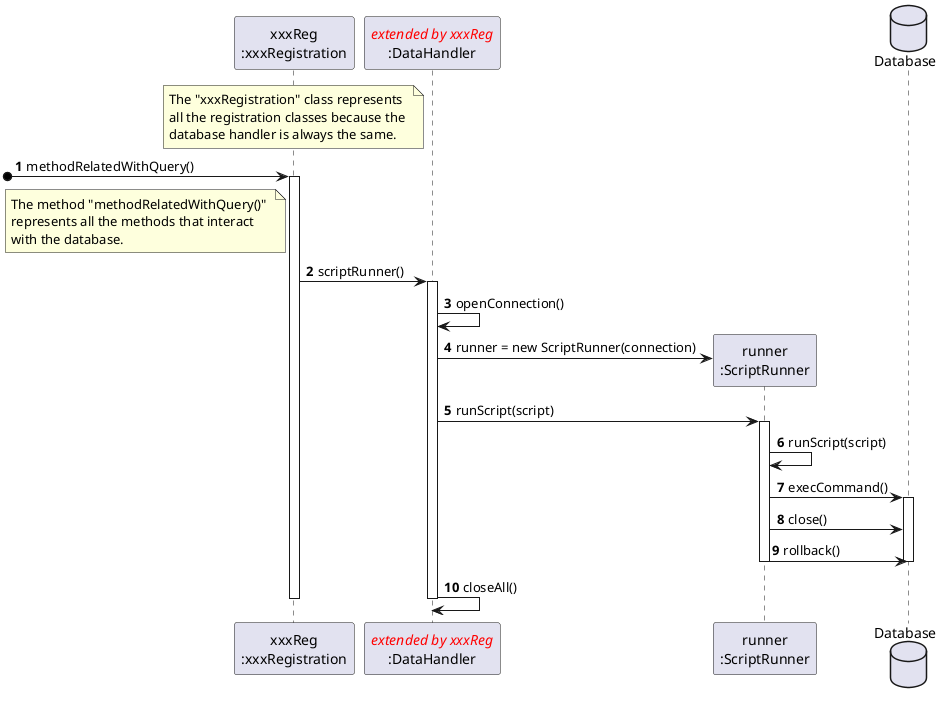 @startuml
autonumber
participant "xxxReg\n:xxxRegistration" as REG
participant "//<color #red>extended by xxxReg//\n:DataHandler" as DH
participant "runner\n:ScriptRunner" as SR
database "Database" as DB

note over REG : The "xxxRegistration" class represents\nall the registration classes because the \ndatabase handler is always the same.
[o-> REG : methodRelatedWithQuery()
note left REG : The method "methodRelatedWithQuery()" \nrepresents all the methods that interact\nwith the database.
activate REG
REG -> DH : scriptRunner()
activate DH
DH -> DH : openConnection()
DH -> SR** : runner = new ScriptRunner(connection)
DH -> SR : runScript(script)
activate SR
SR -> SR : runScript(script)
SR -> DB : execCommand()
activate DB
SR -> DB : close()
SR -> DB : rollback()
deactivate DB
deactivate SR
DH -> DH : closeAll()
deactivate DH
deactivate REG
@enduml